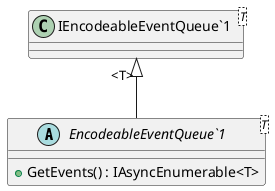 @startuml
abstract class "EncodeableEventQueue`1"<T> {
    + GetEvents() : IAsyncEnumerable<T>
}
class "IEncodeableEventQueue`1"<T> {
}
"IEncodeableEventQueue`1" "<T>" <|-- "EncodeableEventQueue`1"
@enduml
